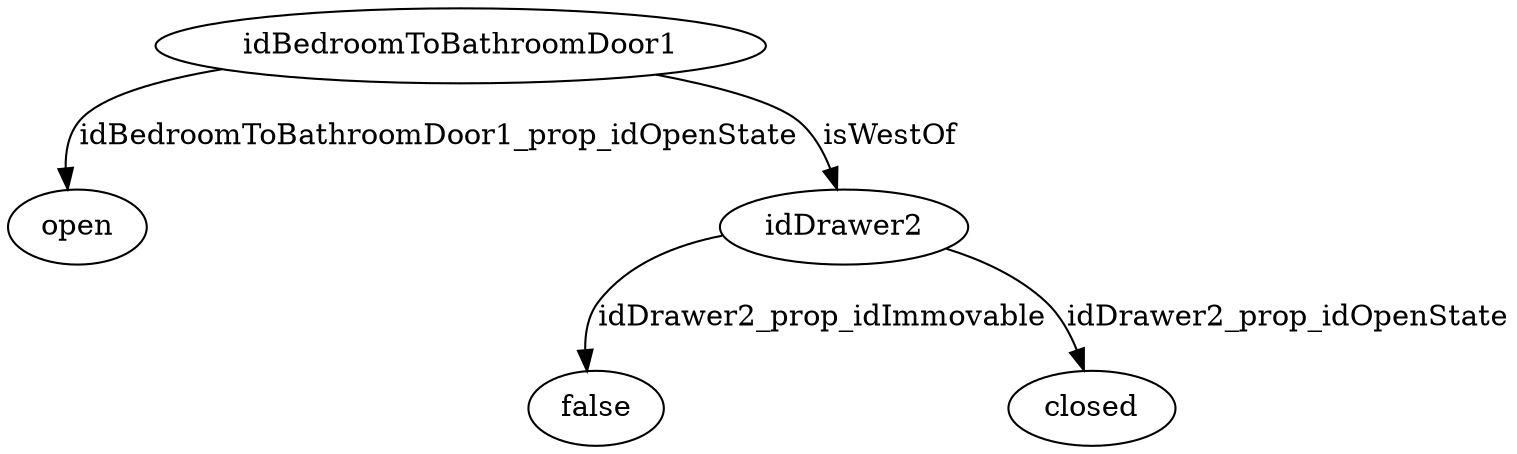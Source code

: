 strict digraph  {
idBedroomToBathroomDoor1 [node_type=entity_node, root=root];
open;
idDrawer2;
false;
closed;
idBedroomToBathroomDoor1 -> open  [edge_type=property, label=idBedroomToBathroomDoor1_prop_idOpenState];
idBedroomToBathroomDoor1 -> idDrawer2  [edge_type=relationship, label=isWestOf];
idDrawer2 -> false  [edge_type=property, label=idDrawer2_prop_idImmovable];
idDrawer2 -> closed  [edge_type=property, label=idDrawer2_prop_idOpenState];
}
